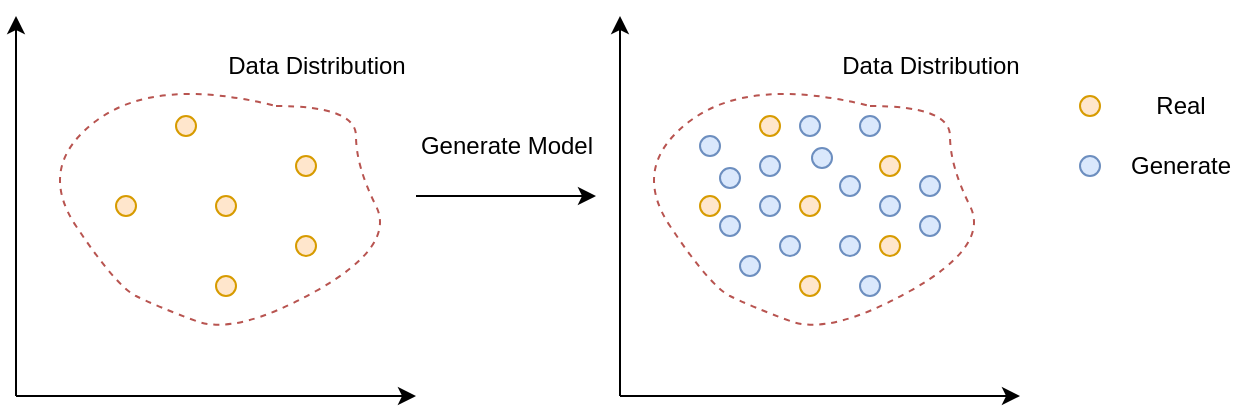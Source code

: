 <mxfile version="21.2.1" type="github">
  <diagram name="第 1 页" id="53o99yQ10oAC922sL916">
    <mxGraphModel dx="1164" dy="668" grid="1" gridSize="10" guides="1" tooltips="1" connect="1" arrows="1" fold="1" page="1" pageScale="1" pageWidth="827" pageHeight="1169" math="0" shadow="0">
      <root>
        <mxCell id="0" />
        <mxCell id="1" parent="0" />
        <mxCell id="9WE97gkyeT4hwhkQpWnS-3" value="" style="ellipse;whiteSpace=wrap;html=1;aspect=fixed;fillColor=#ffe6cc;strokeColor=#d79b00;" vertex="1" parent="1">
          <mxGeometry x="230" y="370" width="10" height="10" as="geometry" />
        </mxCell>
        <mxCell id="9WE97gkyeT4hwhkQpWnS-5" value="" style="ellipse;whiteSpace=wrap;html=1;aspect=fixed;fillColor=#ffe6cc;strokeColor=#d79b00;" vertex="1" parent="1">
          <mxGeometry x="320" y="350" width="10" height="10" as="geometry" />
        </mxCell>
        <mxCell id="9WE97gkyeT4hwhkQpWnS-6" value="" style="ellipse;whiteSpace=wrap;html=1;aspect=fixed;fillColor=#ffe6cc;strokeColor=#d79b00;" vertex="1" parent="1">
          <mxGeometry x="280" y="410" width="10" height="10" as="geometry" />
        </mxCell>
        <mxCell id="9WE97gkyeT4hwhkQpWnS-7" value="" style="ellipse;whiteSpace=wrap;html=1;aspect=fixed;fillColor=#ffe6cc;strokeColor=#d79b00;" vertex="1" parent="1">
          <mxGeometry x="320" y="390" width="10" height="10" as="geometry" />
        </mxCell>
        <mxCell id="9WE97gkyeT4hwhkQpWnS-8" value="" style="ellipse;whiteSpace=wrap;html=1;aspect=fixed;fillColor=#ffe6cc;strokeColor=#d79b00;" vertex="1" parent="1">
          <mxGeometry x="260" y="330" width="10" height="10" as="geometry" />
        </mxCell>
        <mxCell id="9WE97gkyeT4hwhkQpWnS-10" value="" style="ellipse;whiteSpace=wrap;html=1;aspect=fixed;fillColor=#ffe6cc;strokeColor=#d79b00;" vertex="1" parent="1">
          <mxGeometry x="280" y="370" width="10" height="10" as="geometry" />
        </mxCell>
        <mxCell id="9WE97gkyeT4hwhkQpWnS-14" value="" style="ellipse;whiteSpace=wrap;html=1;aspect=fixed;fillColor=#ffe6cc;strokeColor=#d79b00;" vertex="1" parent="1">
          <mxGeometry x="522" y="370" width="10" height="10" as="geometry" />
        </mxCell>
        <mxCell id="9WE97gkyeT4hwhkQpWnS-15" value="" style="ellipse;whiteSpace=wrap;html=1;aspect=fixed;fillColor=#ffe6cc;strokeColor=#d79b00;" vertex="1" parent="1">
          <mxGeometry x="612" y="350" width="10" height="10" as="geometry" />
        </mxCell>
        <mxCell id="9WE97gkyeT4hwhkQpWnS-16" value="" style="ellipse;whiteSpace=wrap;html=1;aspect=fixed;fillColor=#ffe6cc;strokeColor=#d79b00;" vertex="1" parent="1">
          <mxGeometry x="572" y="410" width="10" height="10" as="geometry" />
        </mxCell>
        <mxCell id="9WE97gkyeT4hwhkQpWnS-17" value="" style="ellipse;whiteSpace=wrap;html=1;aspect=fixed;fillColor=#ffe6cc;strokeColor=#d79b00;" vertex="1" parent="1">
          <mxGeometry x="612" y="390" width="10" height="10" as="geometry" />
        </mxCell>
        <mxCell id="9WE97gkyeT4hwhkQpWnS-18" value="" style="ellipse;whiteSpace=wrap;html=1;aspect=fixed;fillColor=#ffe6cc;strokeColor=#d79b00;" vertex="1" parent="1">
          <mxGeometry x="552" y="330" width="10" height="10" as="geometry" />
        </mxCell>
        <mxCell id="9WE97gkyeT4hwhkQpWnS-19" value="" style="ellipse;whiteSpace=wrap;html=1;aspect=fixed;fillColor=#ffe6cc;strokeColor=#d79b00;" vertex="1" parent="1">
          <mxGeometry x="572" y="370" width="10" height="10" as="geometry" />
        </mxCell>
        <mxCell id="9WE97gkyeT4hwhkQpWnS-21" value="" style="endArrow=classic;html=1;rounded=0;" edge="1" parent="1">
          <mxGeometry width="50" height="50" relative="1" as="geometry">
            <mxPoint x="380" y="370" as="sourcePoint" />
            <mxPoint x="470" y="370" as="targetPoint" />
          </mxGeometry>
        </mxCell>
        <mxCell id="9WE97gkyeT4hwhkQpWnS-22" value="" style="ellipse;whiteSpace=wrap;html=1;aspect=fixed;fillColor=#dae8fc;strokeColor=#6c8ebf;" vertex="1" parent="1">
          <mxGeometry x="532" y="380" width="10" height="10" as="geometry" />
        </mxCell>
        <mxCell id="9WE97gkyeT4hwhkQpWnS-23" value="" style="ellipse;whiteSpace=wrap;html=1;aspect=fixed;fillColor=#dae8fc;strokeColor=#6c8ebf;" vertex="1" parent="1">
          <mxGeometry x="612" y="370" width="10" height="10" as="geometry" />
        </mxCell>
        <mxCell id="9WE97gkyeT4hwhkQpWnS-24" value="" style="ellipse;whiteSpace=wrap;html=1;aspect=fixed;fillColor=#dae8fc;strokeColor=#6c8ebf;" vertex="1" parent="1">
          <mxGeometry x="562" y="390" width="10" height="10" as="geometry" />
        </mxCell>
        <mxCell id="9WE97gkyeT4hwhkQpWnS-25" value="" style="ellipse;whiteSpace=wrap;html=1;aspect=fixed;fillColor=#dae8fc;strokeColor=#6c8ebf;" vertex="1" parent="1">
          <mxGeometry x="592" y="390" width="10" height="10" as="geometry" />
        </mxCell>
        <mxCell id="9WE97gkyeT4hwhkQpWnS-26" value="" style="ellipse;whiteSpace=wrap;html=1;aspect=fixed;fillColor=#dae8fc;strokeColor=#6c8ebf;" vertex="1" parent="1">
          <mxGeometry x="552" y="350" width="10" height="10" as="geometry" />
        </mxCell>
        <mxCell id="9WE97gkyeT4hwhkQpWnS-27" value="" style="ellipse;whiteSpace=wrap;html=1;aspect=fixed;fillColor=#dae8fc;strokeColor=#6c8ebf;" vertex="1" parent="1">
          <mxGeometry x="578" y="346" width="10" height="10" as="geometry" />
        </mxCell>
        <mxCell id="9WE97gkyeT4hwhkQpWnS-35" value="" style="curved=1;endArrow=none;html=1;rounded=0;endFill=0;dashed=1;fillColor=#f8cecc;strokeColor=#b85450;" edge="1" parent="1">
          <mxGeometry width="50" height="50" relative="1" as="geometry">
            <mxPoint x="310" y="325" as="sourcePoint" />
            <mxPoint x="310" y="325" as="targetPoint" />
            <Array as="points">
              <mxPoint x="350" y="325" />
              <mxPoint x="350" y="355" />
              <mxPoint x="370" y="395" />
              <mxPoint x="290" y="440" />
              <mxPoint x="250" y="425" />
              <mxPoint x="230" y="415" />
              <mxPoint x="190" y="355" />
              <mxPoint x="250" y="310" />
            </Array>
          </mxGeometry>
        </mxCell>
        <mxCell id="9WE97gkyeT4hwhkQpWnS-36" value="" style="curved=1;endArrow=none;html=1;rounded=0;endFill=0;dashed=1;fillColor=#f8cecc;strokeColor=#b85450;" edge="1" parent="1">
          <mxGeometry width="50" height="50" relative="1" as="geometry">
            <mxPoint x="607" y="325" as="sourcePoint" />
            <mxPoint x="607" y="325" as="targetPoint" />
            <Array as="points">
              <mxPoint x="647" y="325" />
              <mxPoint x="647" y="355" />
              <mxPoint x="667" y="395" />
              <mxPoint x="587" y="440" />
              <mxPoint x="547" y="425" />
              <mxPoint x="527" y="415" />
              <mxPoint x="487" y="355" />
              <mxPoint x="547" y="310" />
            </Array>
          </mxGeometry>
        </mxCell>
        <mxCell id="9WE97gkyeT4hwhkQpWnS-37" value="" style="ellipse;whiteSpace=wrap;html=1;aspect=fixed;fillColor=#dae8fc;strokeColor=#6c8ebf;" vertex="1" parent="1">
          <mxGeometry x="592" y="360" width="10" height="10" as="geometry" />
        </mxCell>
        <mxCell id="9WE97gkyeT4hwhkQpWnS-38" value="" style="ellipse;whiteSpace=wrap;html=1;aspect=fixed;fillColor=#dae8fc;strokeColor=#6c8ebf;" vertex="1" parent="1">
          <mxGeometry x="632" y="360" width="10" height="10" as="geometry" />
        </mxCell>
        <mxCell id="9WE97gkyeT4hwhkQpWnS-39" value="" style="ellipse;whiteSpace=wrap;html=1;aspect=fixed;fillColor=#dae8fc;strokeColor=#6c8ebf;" vertex="1" parent="1">
          <mxGeometry x="522" y="340" width="10" height="10" as="geometry" />
        </mxCell>
        <mxCell id="9WE97gkyeT4hwhkQpWnS-40" value="" style="ellipse;whiteSpace=wrap;html=1;aspect=fixed;fillColor=#dae8fc;strokeColor=#6c8ebf;" vertex="1" parent="1">
          <mxGeometry x="602" y="410" width="10" height="10" as="geometry" />
        </mxCell>
        <mxCell id="9WE97gkyeT4hwhkQpWnS-41" value="" style="ellipse;whiteSpace=wrap;html=1;aspect=fixed;fillColor=#dae8fc;strokeColor=#6c8ebf;" vertex="1" parent="1">
          <mxGeometry x="552" y="370" width="10" height="10" as="geometry" />
        </mxCell>
        <mxCell id="9WE97gkyeT4hwhkQpWnS-42" value="" style="ellipse;whiteSpace=wrap;html=1;aspect=fixed;fillColor=#dae8fc;strokeColor=#6c8ebf;" vertex="1" parent="1">
          <mxGeometry x="542" y="400" width="10" height="10" as="geometry" />
        </mxCell>
        <mxCell id="9WE97gkyeT4hwhkQpWnS-43" value="" style="ellipse;whiteSpace=wrap;html=1;aspect=fixed;fillColor=#dae8fc;strokeColor=#6c8ebf;" vertex="1" parent="1">
          <mxGeometry x="602" y="330" width="10" height="10" as="geometry" />
        </mxCell>
        <mxCell id="9WE97gkyeT4hwhkQpWnS-44" value="" style="ellipse;whiteSpace=wrap;html=1;aspect=fixed;fillColor=#dae8fc;strokeColor=#6c8ebf;" vertex="1" parent="1">
          <mxGeometry x="632" y="380" width="10" height="10" as="geometry" />
        </mxCell>
        <mxCell id="9WE97gkyeT4hwhkQpWnS-45" value="" style="ellipse;whiteSpace=wrap;html=1;aspect=fixed;fillColor=#dae8fc;strokeColor=#6c8ebf;" vertex="1" parent="1">
          <mxGeometry x="572" y="330" width="10" height="10" as="geometry" />
        </mxCell>
        <mxCell id="9WE97gkyeT4hwhkQpWnS-46" value="" style="ellipse;whiteSpace=wrap;html=1;aspect=fixed;fillColor=#dae8fc;strokeColor=#6c8ebf;" vertex="1" parent="1">
          <mxGeometry x="532" y="356" width="10" height="10" as="geometry" />
        </mxCell>
        <mxCell id="9WE97gkyeT4hwhkQpWnS-47" value="" style="endArrow=classic;html=1;rounded=0;" edge="1" parent="1">
          <mxGeometry width="50" height="50" relative="1" as="geometry">
            <mxPoint x="180" y="470" as="sourcePoint" />
            <mxPoint x="380" y="470" as="targetPoint" />
          </mxGeometry>
        </mxCell>
        <mxCell id="9WE97gkyeT4hwhkQpWnS-48" value="" style="endArrow=classic;html=1;rounded=0;" edge="1" parent="1">
          <mxGeometry width="50" height="50" relative="1" as="geometry">
            <mxPoint x="180" y="470" as="sourcePoint" />
            <mxPoint x="180" y="280" as="targetPoint" />
          </mxGeometry>
        </mxCell>
        <mxCell id="9WE97gkyeT4hwhkQpWnS-49" value="" style="endArrow=classic;html=1;rounded=0;" edge="1" parent="1">
          <mxGeometry width="50" height="50" relative="1" as="geometry">
            <mxPoint x="482" y="470" as="sourcePoint" />
            <mxPoint x="682" y="470" as="targetPoint" />
          </mxGeometry>
        </mxCell>
        <mxCell id="9WE97gkyeT4hwhkQpWnS-50" value="" style="endArrow=classic;html=1;rounded=0;" edge="1" parent="1">
          <mxGeometry width="50" height="50" relative="1" as="geometry">
            <mxPoint x="482" y="470" as="sourcePoint" />
            <mxPoint x="482" y="280" as="targetPoint" />
          </mxGeometry>
        </mxCell>
        <mxCell id="9WE97gkyeT4hwhkQpWnS-51" value="" style="ellipse;whiteSpace=wrap;html=1;aspect=fixed;fillColor=#ffe6cc;strokeColor=#d79b00;" vertex="1" parent="1">
          <mxGeometry x="712" y="320" width="10" height="10" as="geometry" />
        </mxCell>
        <mxCell id="9WE97gkyeT4hwhkQpWnS-52" value="" style="ellipse;whiteSpace=wrap;html=1;aspect=fixed;fillColor=#dae8fc;strokeColor=#6c8ebf;" vertex="1" parent="1">
          <mxGeometry x="712" y="350" width="10" height="10" as="geometry" />
        </mxCell>
        <mxCell id="9WE97gkyeT4hwhkQpWnS-53" value="Real" style="text;html=1;align=center;verticalAlign=middle;resizable=0;points=[];autosize=1;strokeColor=none;fillColor=none;" vertex="1" parent="1">
          <mxGeometry x="737" y="310" width="50" height="30" as="geometry" />
        </mxCell>
        <mxCell id="9WE97gkyeT4hwhkQpWnS-54" value="Generate" style="text;html=1;align=center;verticalAlign=middle;resizable=0;points=[];autosize=1;strokeColor=none;fillColor=none;" vertex="1" parent="1">
          <mxGeometry x="727" y="340" width="70" height="30" as="geometry" />
        </mxCell>
        <mxCell id="9WE97gkyeT4hwhkQpWnS-55" value="Data Distribution" style="text;html=1;align=center;verticalAlign=middle;resizable=0;points=[];autosize=1;strokeColor=none;fillColor=none;" vertex="1" parent="1">
          <mxGeometry x="275" y="290" width="110" height="30" as="geometry" />
        </mxCell>
        <mxCell id="9WE97gkyeT4hwhkQpWnS-56" value="Data Distribution" style="text;html=1;align=center;verticalAlign=middle;resizable=0;points=[];autosize=1;strokeColor=none;fillColor=none;" vertex="1" parent="1">
          <mxGeometry x="582" y="290" width="110" height="30" as="geometry" />
        </mxCell>
        <mxCell id="9WE97gkyeT4hwhkQpWnS-57" value="Generate Model" style="text;html=1;align=center;verticalAlign=middle;resizable=0;points=[];autosize=1;strokeColor=none;fillColor=none;" vertex="1" parent="1">
          <mxGeometry x="370" y="330" width="110" height="30" as="geometry" />
        </mxCell>
      </root>
    </mxGraphModel>
  </diagram>
</mxfile>
